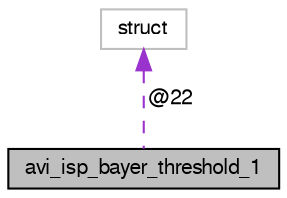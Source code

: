 digraph "avi_isp_bayer_threshold_1"
{
  edge [fontname="FreeSans",fontsize="10",labelfontname="FreeSans",labelfontsize="10"];
  node [fontname="FreeSans",fontsize="10",shape=record];
  Node1 [label="avi_isp_bayer_threshold_1",height=0.2,width=0.4,color="black", fillcolor="grey75", style="filled", fontcolor="black"];
  Node2 -> Node1 [dir="back",color="darkorchid3",fontsize="10",style="dashed",label=" @22" ,fontname="FreeSans"];
  Node2 [label="struct",height=0.2,width=0.4,color="grey75", fillcolor="white", style="filled"];
}
